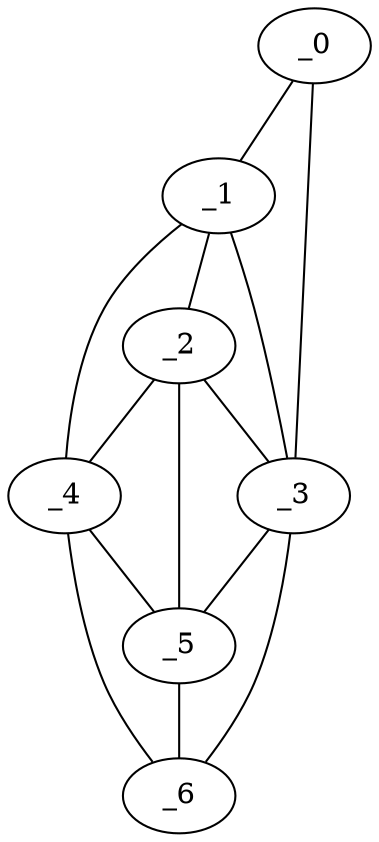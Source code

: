 graph "obj82__150.gxl" {
	_0	 [x=29,
		y=25];
	_1	 [x=48,
		y=19];
	_0 -- _1	 [valence=1];
	_3	 [x=59,
		y=52];
	_0 -- _3	 [valence=1];
	_2	 [x=54,
		y=21];
	_1 -- _2	 [valence=1];
	_1 -- _3	 [valence=2];
	_4	 [x=65,
		y=19];
	_1 -- _4	 [valence=1];
	_2 -- _3	 [valence=2];
	_2 -- _4	 [valence=2];
	_5	 [x=70,
		y=34];
	_2 -- _5	 [valence=1];
	_3 -- _5	 [valence=2];
	_6	 [x=91,
		y=19];
	_3 -- _6	 [valence=1];
	_4 -- _5	 [valence=2];
	_4 -- _6	 [valence=1];
	_5 -- _6	 [valence=1];
}
